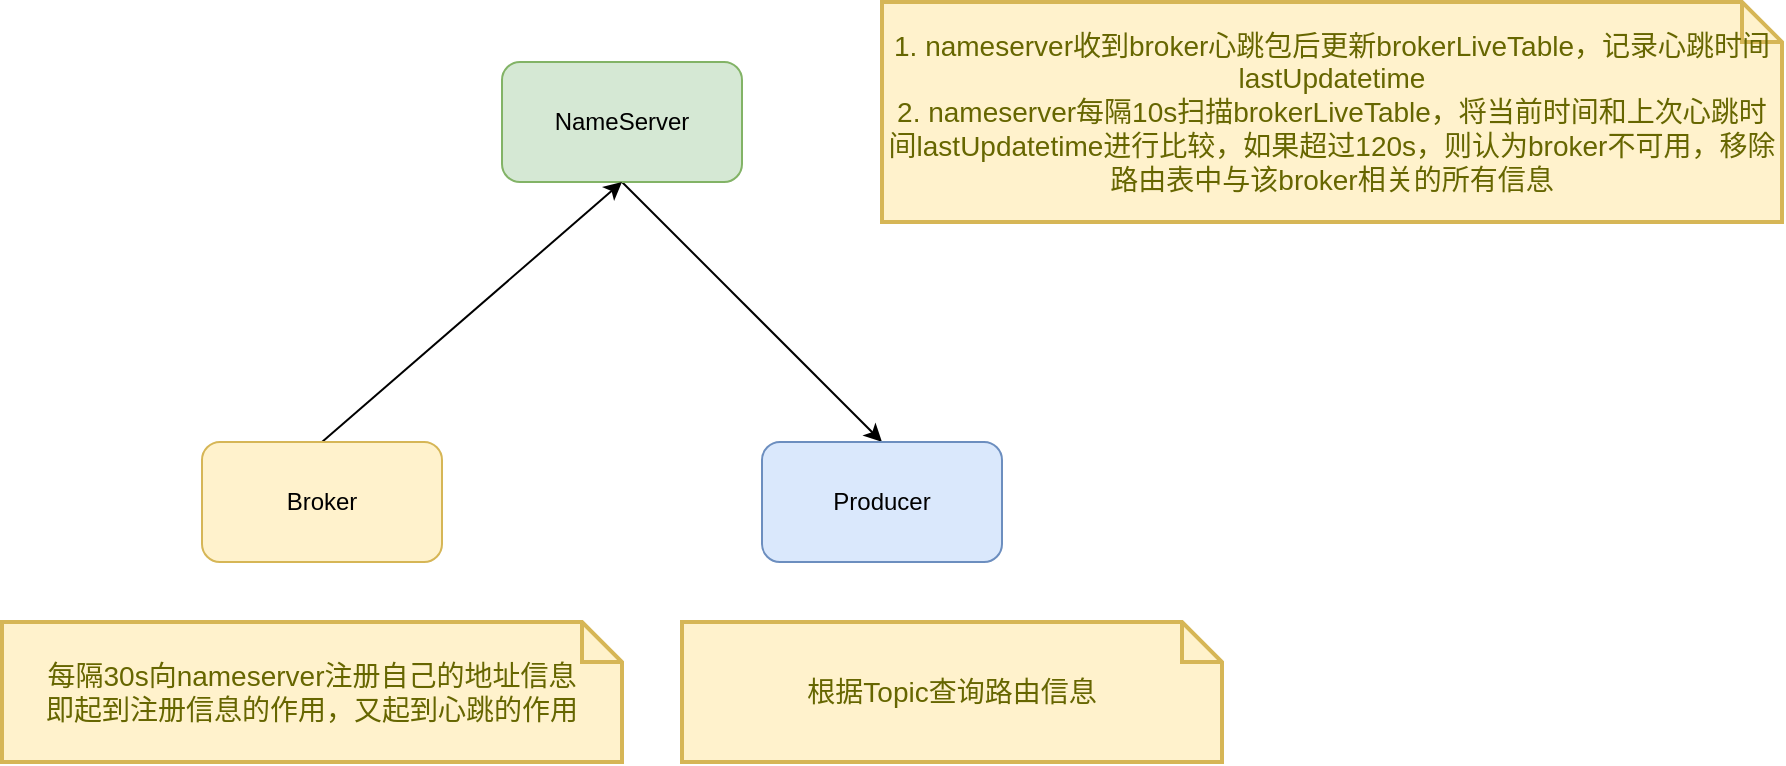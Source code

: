 <mxfile version="14.6.13" type="github">
  <diagram id="47fIOy14wM3hesXjgYel" name="Page-1">
    <mxGraphModel dx="1773" dy="536" grid="1" gridSize="10" guides="1" tooltips="1" connect="1" arrows="1" fold="1" page="1" pageScale="1" pageWidth="827" pageHeight="1169" math="0" shadow="0">
      <root>
        <mxCell id="0" />
        <mxCell id="1" parent="0" />
        <mxCell id="Jlr51O6KfWwHtw5gFQtN-6" style="edgeStyle=none;rounded=0;orthogonalLoop=1;jettySize=auto;html=1;exitX=0.5;exitY=1;exitDx=0;exitDy=0;entryX=0.5;entryY=0;entryDx=0;entryDy=0;" parent="1" source="Jlr51O6KfWwHtw5gFQtN-1" target="Jlr51O6KfWwHtw5gFQtN-3" edge="1">
          <mxGeometry relative="1" as="geometry" />
        </mxCell>
        <mxCell id="Jlr51O6KfWwHtw5gFQtN-1" value="NameServer" style="rounded=1;whiteSpace=wrap;html=1;fillColor=#d5e8d4;strokeColor=#82b366;" parent="1" vertex="1">
          <mxGeometry x="180" y="130" width="120" height="60" as="geometry" />
        </mxCell>
        <mxCell id="Jlr51O6KfWwHtw5gFQtN-5" style="rounded=0;orthogonalLoop=1;jettySize=auto;html=1;exitX=0.5;exitY=0;exitDx=0;exitDy=0;entryX=0.5;entryY=1;entryDx=0;entryDy=0;" parent="1" source="Jlr51O6KfWwHtw5gFQtN-2" target="Jlr51O6KfWwHtw5gFQtN-1" edge="1">
          <mxGeometry relative="1" as="geometry" />
        </mxCell>
        <mxCell id="Jlr51O6KfWwHtw5gFQtN-2" value="Broker" style="rounded=1;whiteSpace=wrap;html=1;fillColor=#fff2cc;strokeColor=#d6b656;" parent="1" vertex="1">
          <mxGeometry x="30" y="320" width="120" height="60" as="geometry" />
        </mxCell>
        <mxCell id="Jlr51O6KfWwHtw5gFQtN-3" value="Producer" style="rounded=1;whiteSpace=wrap;html=1;fillColor=#dae8fc;strokeColor=#6c8ebf;" parent="1" vertex="1">
          <mxGeometry x="310" y="320" width="120" height="60" as="geometry" />
        </mxCell>
        <mxCell id="Jlr51O6KfWwHtw5gFQtN-8" value="每隔30s向nameserver注册自己的地址信息&lt;br&gt;即起到注册信息的作用，又起到心跳的作用" style="shape=note;strokeWidth=2;fontSize=14;size=20;whiteSpace=wrap;html=1;fillColor=#fff2cc;strokeColor=#d6b656;fontColor=#666600;" parent="1" vertex="1">
          <mxGeometry x="-70" y="410" width="310" height="70" as="geometry" />
        </mxCell>
        <mxCell id="Jlr51O6KfWwHtw5gFQtN-9" value="根据Topic查询路由信息" style="shape=note;strokeWidth=2;fontSize=14;size=20;whiteSpace=wrap;html=1;fillColor=#fff2cc;strokeColor=#d6b656;fontColor=#666600;" parent="1" vertex="1">
          <mxGeometry x="270" y="410" width="270" height="70" as="geometry" />
        </mxCell>
        <mxCell id="Jlr51O6KfWwHtw5gFQtN-10" value="1. nameserver收到broker心跳包后更新brokerLiveTable，记录心跳时间&lt;br&gt;lastUpdatetime&lt;br&gt;2. nameserver每隔10s扫描brokerLiveTable，将当前时间和上次心跳时间lastUpdatetime进行比较，如果超过120s，则认为broker不可用，移除路由表中与该broker相关的所有信息" style="shape=note;strokeWidth=2;fontSize=14;size=20;whiteSpace=wrap;html=1;fillColor=#fff2cc;strokeColor=#d6b656;fontColor=#666600;" parent="1" vertex="1">
          <mxGeometry x="370" y="100" width="450" height="110" as="geometry" />
        </mxCell>
      </root>
    </mxGraphModel>
  </diagram>
</mxfile>

